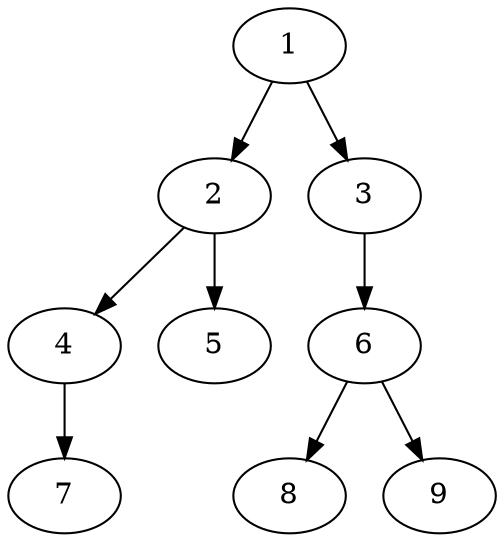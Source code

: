 digraph uniformCostTest {

      // The graph specified is:
      //
      //          1
      //         / \
      //        /   \
      //       2     3
      //      /\     /
      //     4  5   6
      //    /      / \
      //    7      8  9
      // The edges are directional (always down the tree).

      1 -> {
      	2
	    3
      };
      2 -> {
      	4
	    5
      };
      3 -> 6;
      4 -> 7;
      6 -> {
       8
       9
      };
}


